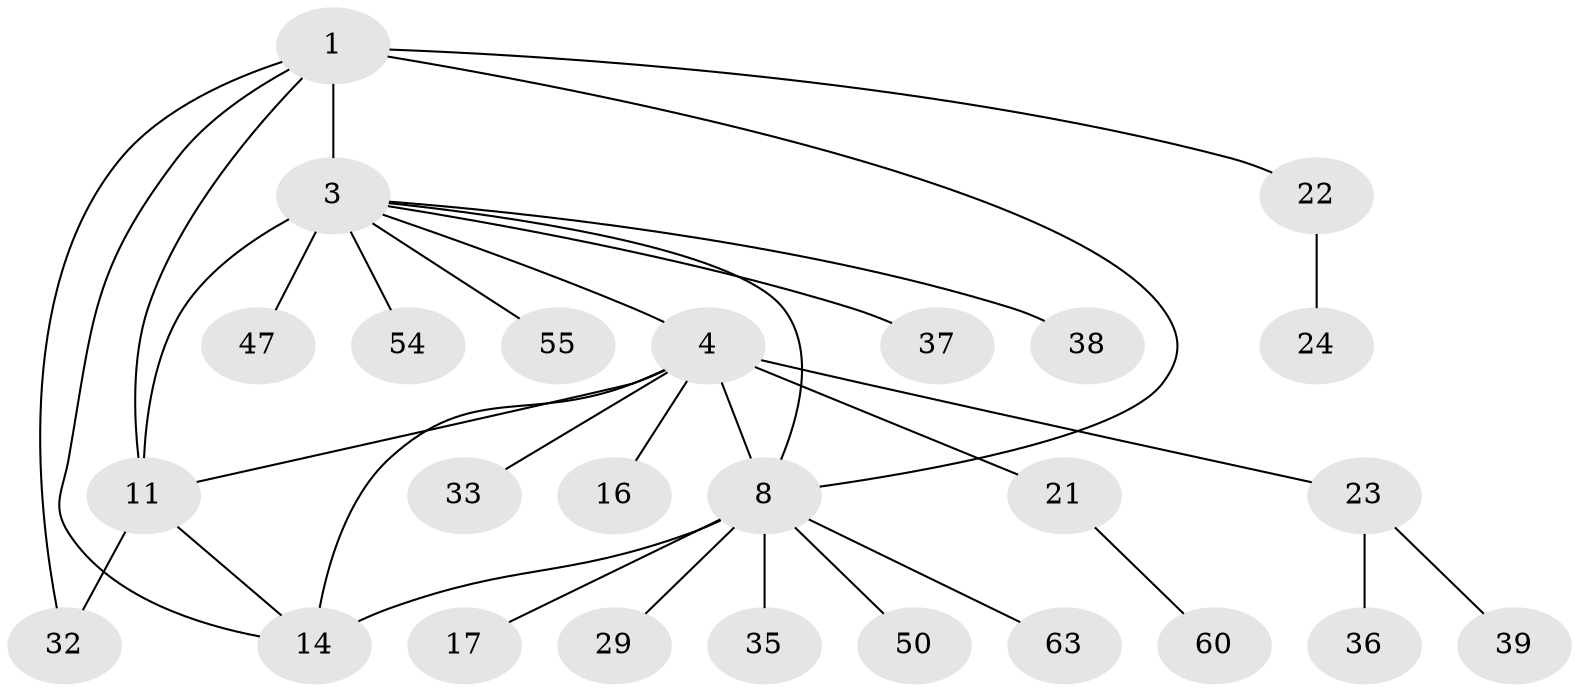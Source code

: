 // original degree distribution, {4: 0.07462686567164178, 7: 0.029850746268656716, 10: 0.029850746268656716, 6: 0.04477611940298507, 12: 0.014925373134328358, 8: 0.014925373134328358, 5: 0.04477611940298507, 1: 0.5970149253731343, 2: 0.13432835820895522, 3: 0.014925373134328358}
// Generated by graph-tools (version 1.1) at 2025/19/03/04/25 18:19:31]
// undirected, 26 vertices, 33 edges
graph export_dot {
graph [start="1"]
  node [color=gray90,style=filled];
  1 [super="+2"];
  3 [super="+10+30+28"];
  4 [super="+6+41+7+26+5"];
  8 [super="+9+20"];
  11 [super="+59+13+12"];
  14 [super="+31+44+43+58+62+49+51+15"];
  16;
  17;
  21;
  22 [super="+53+65+46"];
  23;
  24;
  29;
  32;
  33;
  35;
  36;
  37;
  38;
  39;
  47;
  50;
  54;
  55;
  60;
  63;
  1 -- 3 [weight=2];
  1 -- 8;
  1 -- 14;
  1 -- 32;
  1 -- 22;
  1 -- 11;
  3 -- 38;
  3 -- 54;
  3 -- 55;
  3 -- 37;
  3 -- 8;
  3 -- 11 [weight=4];
  3 -- 47;
  3 -- 4;
  4 -- 21;
  4 -- 8 [weight=2];
  4 -- 14 [weight=3];
  4 -- 11;
  4 -- 16;
  4 -- 33;
  4 -- 23;
  8 -- 14 [weight=2];
  8 -- 35;
  8 -- 63;
  8 -- 17;
  8 -- 50;
  8 -- 29;
  11 -- 14 [weight=2];
  11 -- 32;
  21 -- 60;
  22 -- 24;
  23 -- 36;
  23 -- 39;
}
